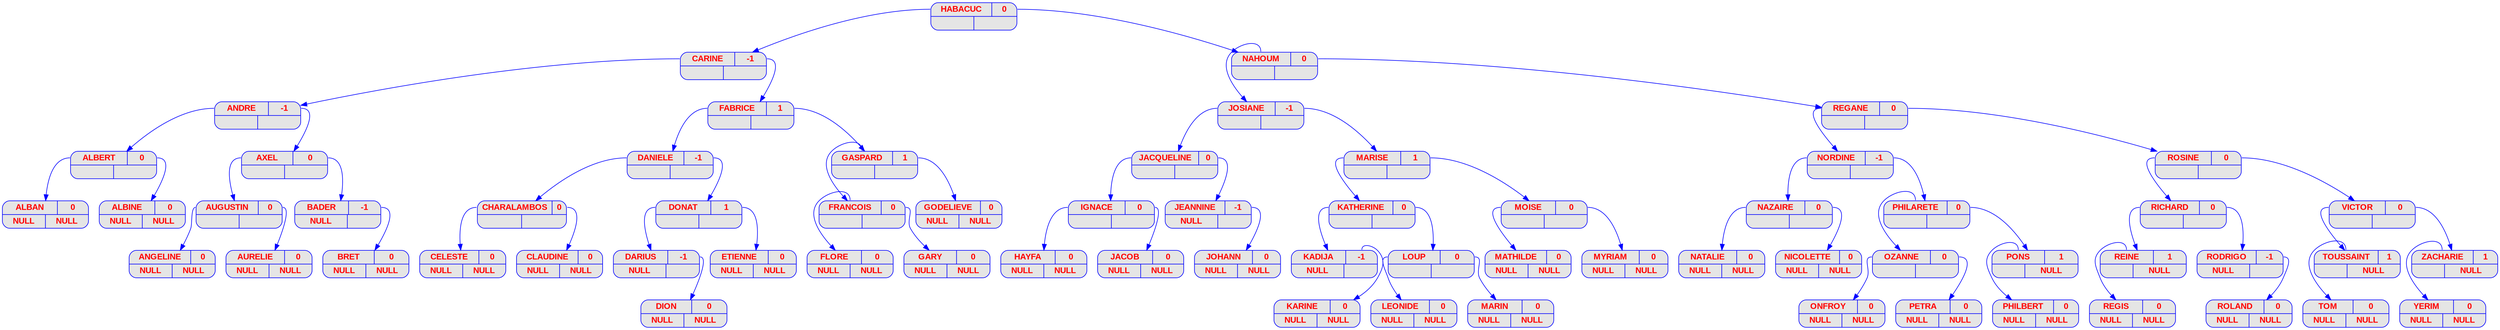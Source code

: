 digraph displayAVL {
	node [
		fontname  = "Arial bold" 
		fontsize  = "14"
		fontcolor = "red"
		style     = "rounded, filled"
		shape     = "record"
		fillcolor = "grey90"
		color     = "blue"
		width     = "2"
	]

	edge [
		color     = "blue"
	]

	HABACUC [label = "{{<g> HABACUC | <d> 0 } | { <g> | <d>}}"];
	HABACUC:g -> CARINE;
	CARINE [label = "{{<g> CARINE | <d> -1 } | { <g> | <d>}}"];
	CARINE:g -> ANDRE;
	ANDRE [label = "{{<g> ANDRE | <d> -1 } | { <g> | <d>}}"];
	ANDRE:g -> ALBERT;
	ALBERT [label = "{{<g> ALBERT | <d> 0 } | { <g> | <d>}}"];
	ALBERT:g -> ALBAN;
	ALBAN [label = "{{<g> ALBAN | <d> 0 } | { <g> | <d>}}"];
	ALBAN [label = "{{<g> ALBAN | <d> 0 }| { <g> NULL | <d> NULL}}"];
	ALBERT:d -> ALBINE;
	ALBINE [label = "{{<g> ALBINE | <d> 0 } | { <g> | <d>}}"];
	ALBINE [label = "{{<g> ALBINE | <d> 0 }| { <g> NULL | <d> NULL}}"];
	ANDRE:d -> AXEL;
	AXEL [label = "{{<g> AXEL | <d> 0 } | { <g> | <d>}}"];
	AXEL:g -> AUGUSTIN;
	AUGUSTIN [label = "{{<g> AUGUSTIN | <d> 0 } | { <g> | <d>}}"];
	AUGUSTIN:g -> ANGELINE;
	ANGELINE [label = "{{<g> ANGELINE | <d> 0 } | { <g> | <d>}}"];
	ANGELINE [label = "{{<g> ANGELINE | <d> 0 }| { <g> NULL | <d> NULL}}"];
	AUGUSTIN:d -> AURELIE;
	AURELIE [label = "{{<g> AURELIE | <d> 0 } | { <g> | <d>}}"];
	AURELIE [label = "{{<g> AURELIE | <d> 0 }| { <g> NULL | <d> NULL}}"];
	AXEL:d -> BADER;
	BADER [label = "{{<g> BADER | <d> -1 } | { <g> | <d>}}"];
	BADER [label = "{{<g> BADER | <d> -1 }| { <g> NULL | <d> }}"];
	BADER:d -> BRET;
	BRET [label = "{{<g> BRET | <d> 0 } | { <g> | <d>}}"];
	BRET [label = "{{<g> BRET | <d> 0 }| { <g> NULL | <d> NULL}}"];
	CARINE:d -> FABRICE;
	FABRICE [label = "{{<g> FABRICE | <d> 1 } | { <g> | <d>}}"];
	FABRICE:g -> DANIELE;
	DANIELE [label = "{{<g> DANIELE | <d> -1 } | { <g> | <d>}}"];
	DANIELE:g -> CHARALAMBOS;
	CHARALAMBOS [label = "{{<g> CHARALAMBOS | <d> 0 } | { <g> | <d>}}"];
	CHARALAMBOS:g -> CELESTE;
	CELESTE [label = "{{<g> CELESTE | <d> 0 } | { <g> | <d>}}"];
	CELESTE [label = "{{<g> CELESTE | <d> 0 }| { <g> NULL | <d> NULL}}"];
	CHARALAMBOS:d -> CLAUDINE;
	CLAUDINE [label = "{{<g> CLAUDINE | <d> 0 } | { <g> | <d>}}"];
	CLAUDINE [label = "{{<g> CLAUDINE | <d> 0 }| { <g> NULL | <d> NULL}}"];
	DANIELE:d -> DONAT;
	DONAT [label = "{{<g> DONAT | <d> 1 } | { <g> | <d>}}"];
	DONAT:g -> DARIUS;
	DARIUS [label = "{{<g> DARIUS | <d> -1 } | { <g> | <d>}}"];
	DARIUS [label = "{{<g> DARIUS | <d> -1 }| { <g> NULL | <d> }}"];
	DARIUS:d -> DION;
	DION [label = "{{<g> DION | <d> 0 } | { <g> | <d>}}"];
	DION [label = "{{<g> DION | <d> 0 }| { <g> NULL | <d> NULL}}"];
	DONAT:d -> ETIENNE;
	ETIENNE [label = "{{<g> ETIENNE | <d> 0 } | { <g> | <d>}}"];
	ETIENNE [label = "{{<g> ETIENNE | <d> 0 }| { <g> NULL | <d> NULL}}"];
	FABRICE:d -> GASPARD;
	GASPARD [label = "{{<g> GASPARD | <d> 1 } | { <g> | <d>}}"];
	GASPARD:g -> FRANCOIS;
	FRANCOIS [label = "{{<g> FRANCOIS | <d> 0 } | { <g> | <d>}}"];
	FRANCOIS:g -> FLORE;
	FLORE [label = "{{<g> FLORE | <d> 0 } | { <g> | <d>}}"];
	FLORE [label = "{{<g> FLORE | <d> 0 }| { <g> NULL | <d> NULL}}"];
	FRANCOIS:d -> GARY;
	GARY [label = "{{<g> GARY | <d> 0 } | { <g> | <d>}}"];
	GARY [label = "{{<g> GARY | <d> 0 }| { <g> NULL | <d> NULL}}"];
	GASPARD:d -> GODELIEVE;
	GODELIEVE [label = "{{<g> GODELIEVE | <d> 0 } | { <g> | <d>}}"];
	GODELIEVE [label = "{{<g> GODELIEVE | <d> 0 }| { <g> NULL | <d> NULL}}"];
	HABACUC:d -> NAHOUM;
	NAHOUM [label = "{{<g> NAHOUM | <d> 0 } | { <g> | <d>}}"];
	NAHOUM:g -> JOSIANE;
	JOSIANE [label = "{{<g> JOSIANE | <d> -1 } | { <g> | <d>}}"];
	JOSIANE:g -> JACQUELINE;
	JACQUELINE [label = "{{<g> JACQUELINE | <d> 0 } | { <g> | <d>}}"];
	JACQUELINE:g -> IGNACE;
	IGNACE [label = "{{<g> IGNACE | <d> 0 } | { <g> | <d>}}"];
	IGNACE:g -> HAYFA;
	HAYFA [label = "{{<g> HAYFA | <d> 0 } | { <g> | <d>}}"];
	HAYFA [label = "{{<g> HAYFA | <d> 0 }| { <g> NULL | <d> NULL}}"];
	IGNACE:d -> JACOB;
	JACOB [label = "{{<g> JACOB | <d> 0 } | { <g> | <d>}}"];
	JACOB [label = "{{<g> JACOB | <d> 0 }| { <g> NULL | <d> NULL}}"];
	JACQUELINE:d -> JEANNINE;
	JEANNINE [label = "{{<g> JEANNINE | <d> -1 } | { <g> | <d>}}"];
	JEANNINE [label = "{{<g> JEANNINE | <d> -1 }| { <g> NULL | <d> }}"];
	JEANNINE:d -> JOHANN;
	JOHANN [label = "{{<g> JOHANN | <d> 0 } | { <g> | <d>}}"];
	JOHANN [label = "{{<g> JOHANN | <d> 0 }| { <g> NULL | <d> NULL}}"];
	JOSIANE:d -> MARISE;
	MARISE [label = "{{<g> MARISE | <d> 1 } | { <g> | <d>}}"];
	MARISE:g -> KATHERINE;
	KATHERINE [label = "{{<g> KATHERINE | <d> 0 } | { <g> | <d>}}"];
	KATHERINE:g -> KADIJA;
	KADIJA [label = "{{<g> KADIJA | <d> -1 } | { <g> | <d>}}"];
	KADIJA [label = "{{<g> KADIJA | <d> -1 }| { <g> NULL | <d> }}"];
	KADIJA:d -> KARINE;
	KARINE [label = "{{<g> KARINE | <d> 0 } | { <g> | <d>}}"];
	KARINE [label = "{{<g> KARINE | <d> 0 }| { <g> NULL | <d> NULL}}"];
	KATHERINE:d -> LOUP;
	LOUP [label = "{{<g> LOUP | <d> 0 } | { <g> | <d>}}"];
	LOUP:g -> LEONIDE;
	LEONIDE [label = "{{<g> LEONIDE | <d> 0 } | { <g> | <d>}}"];
	LEONIDE [label = "{{<g> LEONIDE | <d> 0 }| { <g> NULL | <d> NULL}}"];
	LOUP:d -> MARIN;
	MARIN [label = "{{<g> MARIN | <d> 0 } | { <g> | <d>}}"];
	MARIN [label = "{{<g> MARIN | <d> 0 }| { <g> NULL | <d> NULL}}"];
	MARISE:d -> MOISE;
	MOISE [label = "{{<g> MOISE | <d> 0 } | { <g> | <d>}}"];
	MOISE:g -> MATHILDE;
	MATHILDE [label = "{{<g> MATHILDE | <d> 0 } | { <g> | <d>}}"];
	MATHILDE [label = "{{<g> MATHILDE | <d> 0 }| { <g> NULL | <d> NULL}}"];
	MOISE:d -> MYRIAM;
	MYRIAM [label = "{{<g> MYRIAM | <d> 0 } | { <g> | <d>}}"];
	MYRIAM [label = "{{<g> MYRIAM | <d> 0 }| { <g> NULL | <d> NULL}}"];
	NAHOUM:d -> REGANE;
	REGANE [label = "{{<g> REGANE | <d> 0 } | { <g> | <d>}}"];
	REGANE:g -> NORDINE;
	NORDINE [label = "{{<g> NORDINE | <d> -1 } | { <g> | <d>}}"];
	NORDINE:g -> NAZAIRE;
	NAZAIRE [label = "{{<g> NAZAIRE | <d> 0 } | { <g> | <d>}}"];
	NAZAIRE:g -> NATALIE;
	NATALIE [label = "{{<g> NATALIE | <d> 0 } | { <g> | <d>}}"];
	NATALIE [label = "{{<g> NATALIE | <d> 0 }| { <g> NULL | <d> NULL}}"];
	NAZAIRE:d -> NICOLETTE;
	NICOLETTE [label = "{{<g> NICOLETTE | <d> 0 } | { <g> | <d>}}"];
	NICOLETTE [label = "{{<g> NICOLETTE | <d> 0 }| { <g> NULL | <d> NULL}}"];
	NORDINE:d -> PHILARETE;
	PHILARETE [label = "{{<g> PHILARETE | <d> 0 } | { <g> | <d>}}"];
	PHILARETE:g -> OZANNE;
	OZANNE [label = "{{<g> OZANNE | <d> 0 } | { <g> | <d>}}"];
	OZANNE:g -> ONFROY;
	ONFROY [label = "{{<g> ONFROY | <d> 0 } | { <g> | <d>}}"];
	ONFROY [label = "{{<g> ONFROY | <d> 0 }| { <g> NULL | <d> NULL}}"];
	OZANNE:d -> PETRA;
	PETRA [label = "{{<g> PETRA | <d> 0 } | { <g> | <d>}}"];
	PETRA [label = "{{<g> PETRA | <d> 0 }| { <g> NULL | <d> NULL}}"];
	PHILARETE:d -> PONS;
	PONS [label = "{{<g> PONS | <d> 1 } | { <g> | <d>}}"];
	PONS [label = "{{<g> PONS | <d> 1 }| { <g> | <d> NULL}}"];
	PONS:g -> PHILBERT;
	PHILBERT [label = "{{<g> PHILBERT | <d> 0 } | { <g> | <d>}}"];
	PHILBERT [label = "{{<g> PHILBERT | <d> 0 }| { <g> NULL | <d> NULL}}"];
	REGANE:d -> ROSINE;
	ROSINE [label = "{{<g> ROSINE | <d> 0 } | { <g> | <d>}}"];
	ROSINE:g -> RICHARD;
	RICHARD [label = "{{<g> RICHARD | <d> 0 } | { <g> | <d>}}"];
	RICHARD:g -> REINE;
	REINE [label = "{{<g> REINE | <d> 1 } | { <g> | <d>}}"];
	REINE [label = "{{<g> REINE | <d> 1 }| { <g> | <d> NULL}}"];
	REINE:g -> REGIS;
	REGIS [label = "{{<g> REGIS | <d> 0 } | { <g> | <d>}}"];
	REGIS [label = "{{<g> REGIS | <d> 0 }| { <g> NULL | <d> NULL}}"];
	RICHARD:d -> RODRIGO;
	RODRIGO [label = "{{<g> RODRIGO | <d> -1 } | { <g> | <d>}}"];
	RODRIGO [label = "{{<g> RODRIGO | <d> -1 }| { <g> NULL | <d> }}"];
	RODRIGO:d -> ROLAND;
	ROLAND [label = "{{<g> ROLAND | <d> 0 } | { <g> | <d>}}"];
	ROLAND [label = "{{<g> ROLAND | <d> 0 }| { <g> NULL | <d> NULL}}"];
	ROSINE:d -> VICTOR;
	VICTOR [label = "{{<g> VICTOR | <d> 0 } | { <g> | <d>}}"];
	VICTOR:g -> TOUSSAINT;
	TOUSSAINT [label = "{{<g> TOUSSAINT | <d> 1 } | { <g> | <d>}}"];
	TOUSSAINT [label = "{{<g> TOUSSAINT | <d> 1 }| { <g> | <d> NULL}}"];
	TOUSSAINT:g -> TOM;
	TOM [label = "{{<g> TOM | <d> 0 } | { <g> | <d>}}"];
	TOM [label = "{{<g> TOM | <d> 0 }| { <g> NULL | <d> NULL}}"];
	VICTOR:d -> ZACHARIE;
	ZACHARIE [label = "{{<g> ZACHARIE | <d> 1 } | { <g> | <d>}}"];
	ZACHARIE [label = "{{<g> ZACHARIE | <d> 1 }| { <g> | <d> NULL}}"];
	ZACHARIE:g -> YERIM;
	YERIM [label = "{{<g> YERIM | <d> 0 } | { <g> | <d>}}"];
	YERIM [label = "{{<g> YERIM | <d> 0 }| { <g> NULL | <d> NULL}}"];
}
